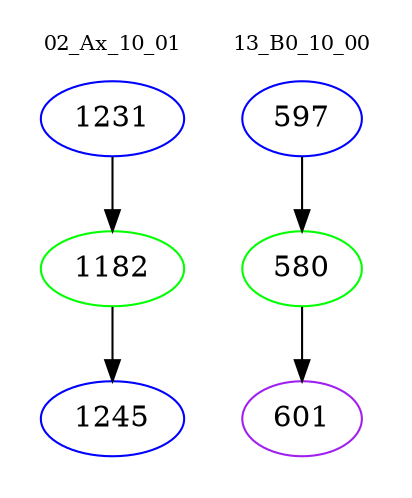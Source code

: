 digraph{
subgraph cluster_0 {
color = white
label = "02_Ax_10_01";
fontsize=10;
T0_1231 [label="1231", color="blue"]
T0_1231 -> T0_1182 [color="black"]
T0_1182 [label="1182", color="green"]
T0_1182 -> T0_1245 [color="black"]
T0_1245 [label="1245", color="blue"]
}
subgraph cluster_1 {
color = white
label = "13_B0_10_00";
fontsize=10;
T1_597 [label="597", color="blue"]
T1_597 -> T1_580 [color="black"]
T1_580 [label="580", color="green"]
T1_580 -> T1_601 [color="black"]
T1_601 [label="601", color="purple"]
}
}
